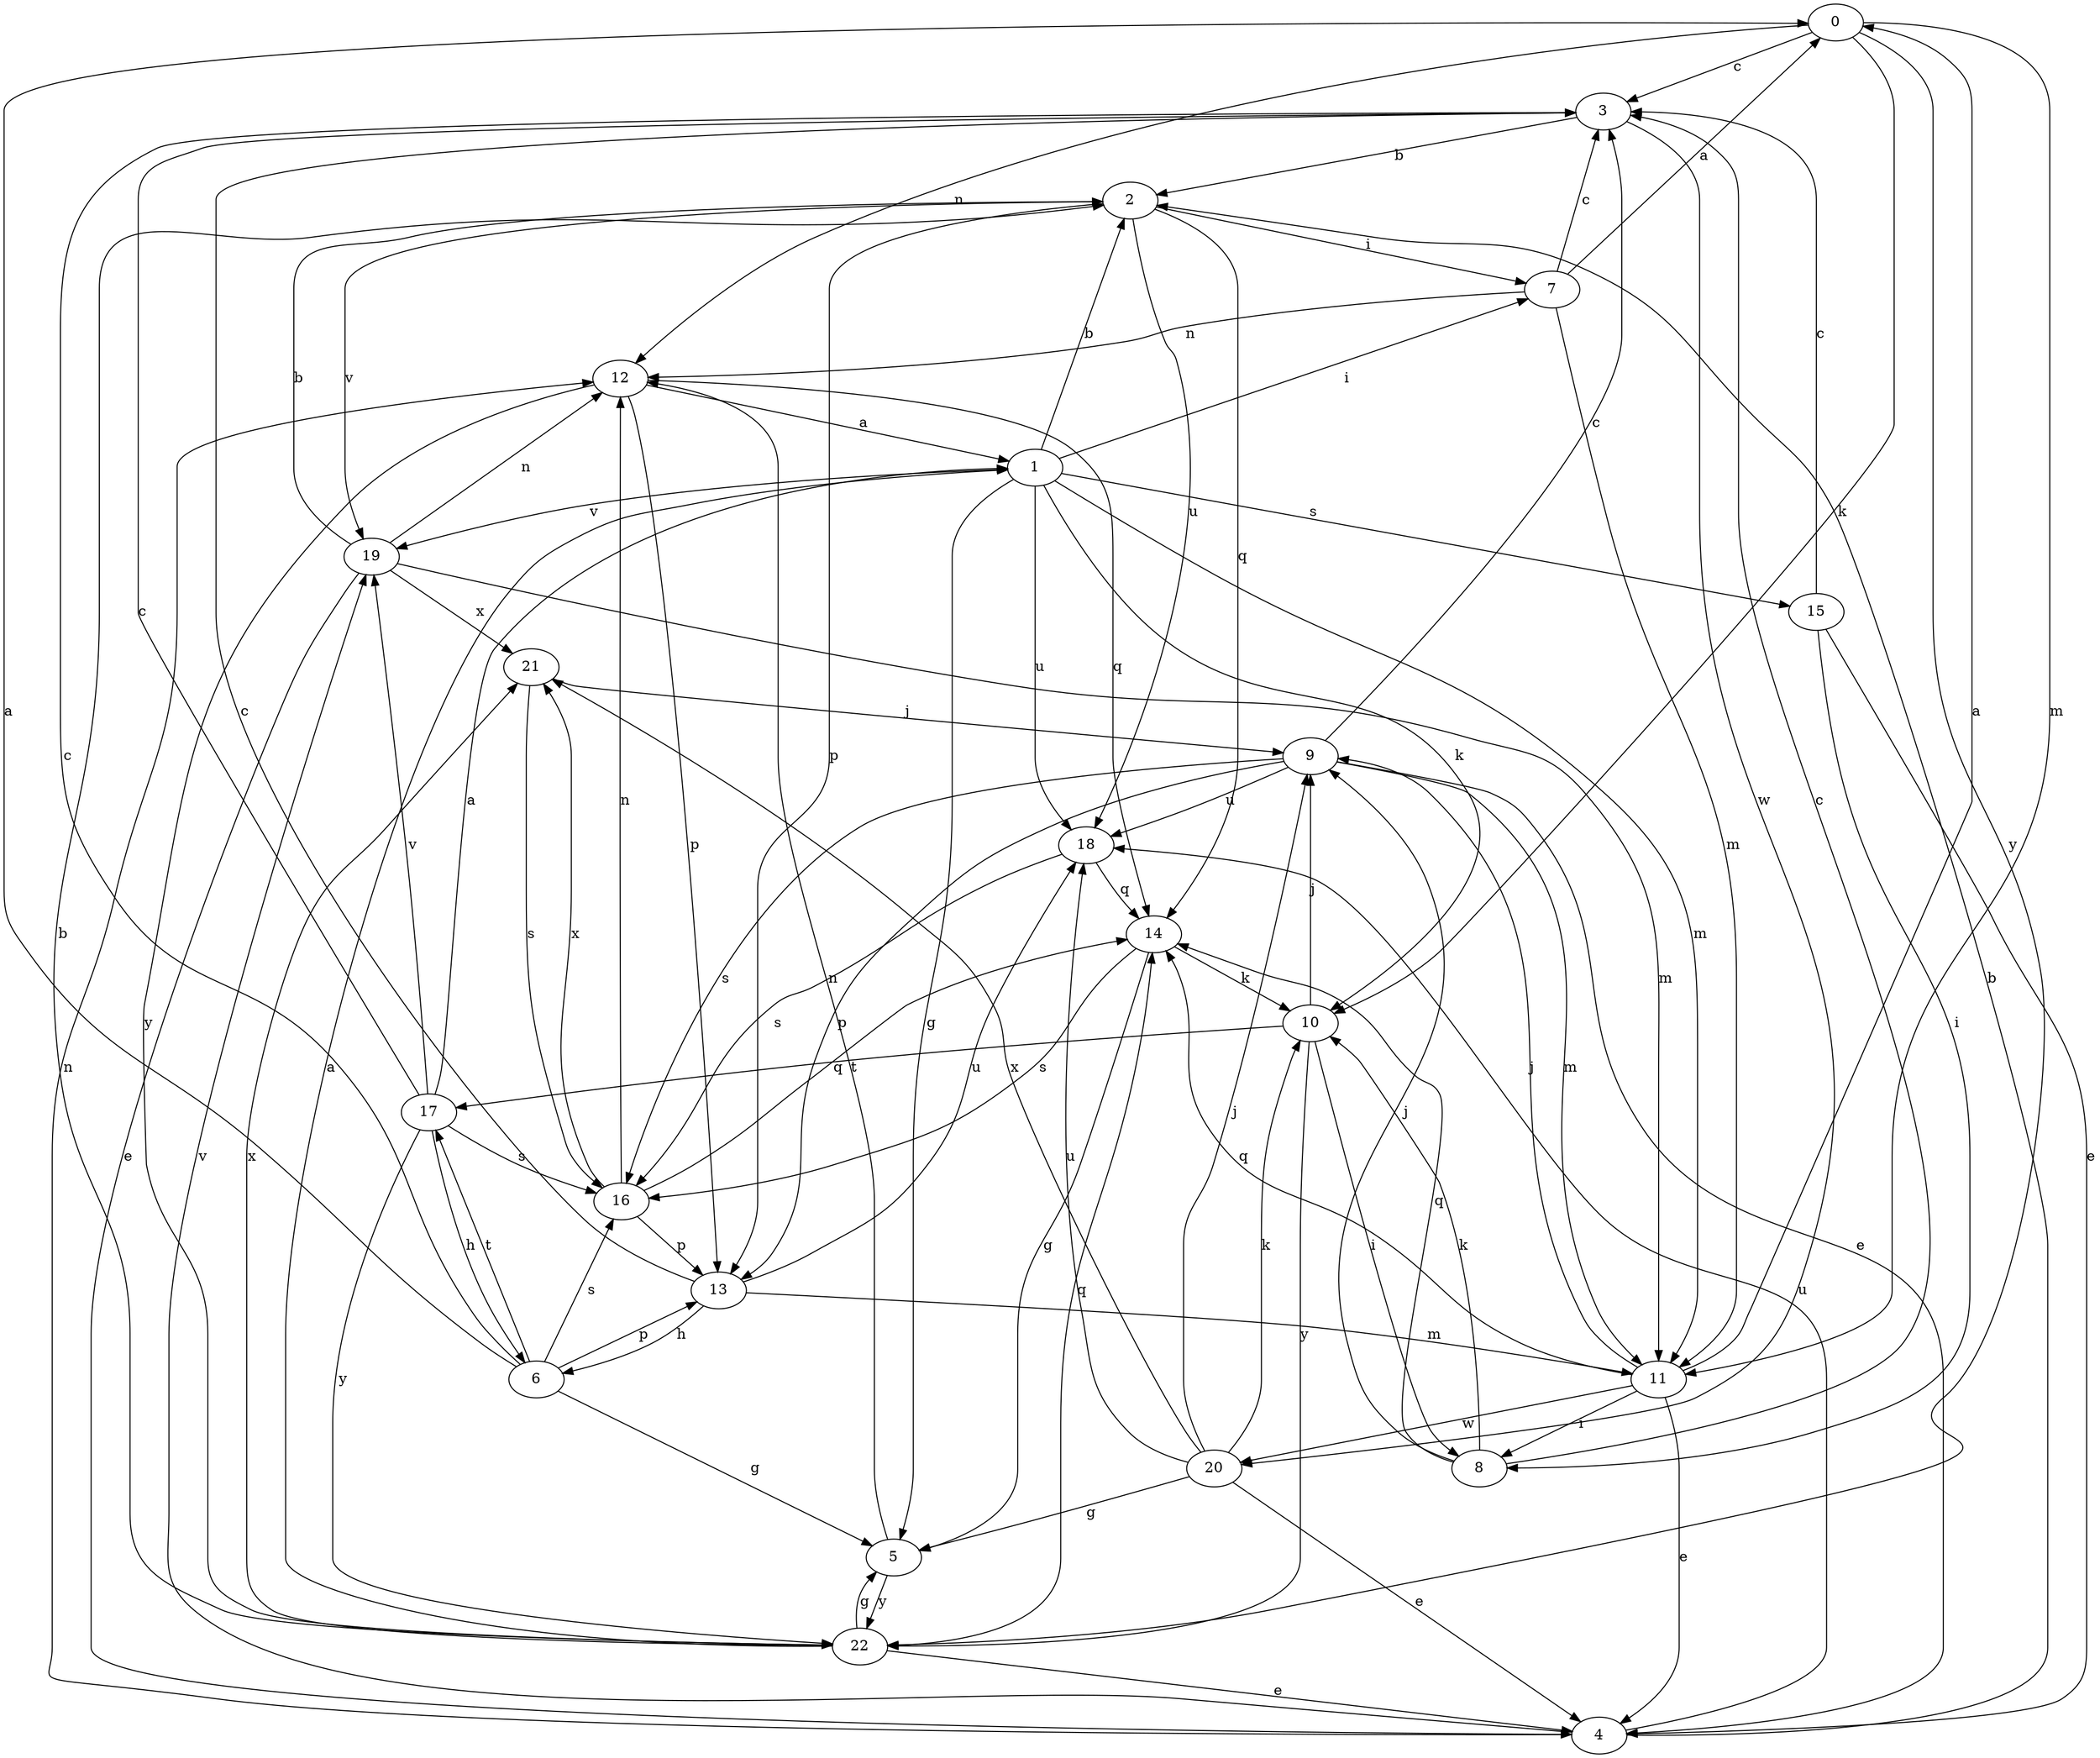 strict digraph  {
0;
1;
2;
3;
4;
5;
6;
7;
8;
9;
10;
11;
12;
13;
14;
15;
16;
17;
18;
19;
20;
21;
22;
0 -> 3  [label=c];
0 -> 10  [label=k];
0 -> 11  [label=m];
0 -> 12  [label=n];
0 -> 22  [label=y];
1 -> 2  [label=b];
1 -> 5  [label=g];
1 -> 7  [label=i];
1 -> 10  [label=k];
1 -> 11  [label=m];
1 -> 15  [label=s];
1 -> 18  [label=u];
1 -> 19  [label=v];
2 -> 7  [label=i];
2 -> 13  [label=p];
2 -> 14  [label=q];
2 -> 18  [label=u];
2 -> 19  [label=v];
3 -> 2  [label=b];
3 -> 20  [label=w];
4 -> 2  [label=b];
4 -> 12  [label=n];
4 -> 18  [label=u];
4 -> 19  [label=v];
5 -> 12  [label=n];
5 -> 22  [label=y];
6 -> 0  [label=a];
6 -> 3  [label=c];
6 -> 5  [label=g];
6 -> 13  [label=p];
6 -> 16  [label=s];
6 -> 17  [label=t];
7 -> 0  [label=a];
7 -> 3  [label=c];
7 -> 11  [label=m];
7 -> 12  [label=n];
8 -> 3  [label=c];
8 -> 9  [label=j];
8 -> 10  [label=k];
8 -> 14  [label=q];
9 -> 3  [label=c];
9 -> 4  [label=e];
9 -> 11  [label=m];
9 -> 13  [label=p];
9 -> 16  [label=s];
9 -> 18  [label=u];
10 -> 8  [label=i];
10 -> 9  [label=j];
10 -> 17  [label=t];
10 -> 22  [label=y];
11 -> 0  [label=a];
11 -> 4  [label=e];
11 -> 8  [label=i];
11 -> 9  [label=j];
11 -> 14  [label=q];
11 -> 20  [label=w];
12 -> 1  [label=a];
12 -> 13  [label=p];
12 -> 14  [label=q];
12 -> 22  [label=y];
13 -> 3  [label=c];
13 -> 6  [label=h];
13 -> 11  [label=m];
13 -> 18  [label=u];
14 -> 5  [label=g];
14 -> 10  [label=k];
14 -> 16  [label=s];
15 -> 3  [label=c];
15 -> 4  [label=e];
15 -> 8  [label=i];
16 -> 12  [label=n];
16 -> 13  [label=p];
16 -> 14  [label=q];
16 -> 21  [label=x];
17 -> 1  [label=a];
17 -> 3  [label=c];
17 -> 6  [label=h];
17 -> 16  [label=s];
17 -> 19  [label=v];
17 -> 22  [label=y];
18 -> 14  [label=q];
18 -> 16  [label=s];
19 -> 2  [label=b];
19 -> 4  [label=e];
19 -> 11  [label=m];
19 -> 12  [label=n];
19 -> 21  [label=x];
20 -> 4  [label=e];
20 -> 5  [label=g];
20 -> 9  [label=j];
20 -> 10  [label=k];
20 -> 18  [label=u];
20 -> 21  [label=x];
21 -> 9  [label=j];
21 -> 16  [label=s];
22 -> 1  [label=a];
22 -> 2  [label=b];
22 -> 4  [label=e];
22 -> 5  [label=g];
22 -> 14  [label=q];
22 -> 21  [label=x];
}
